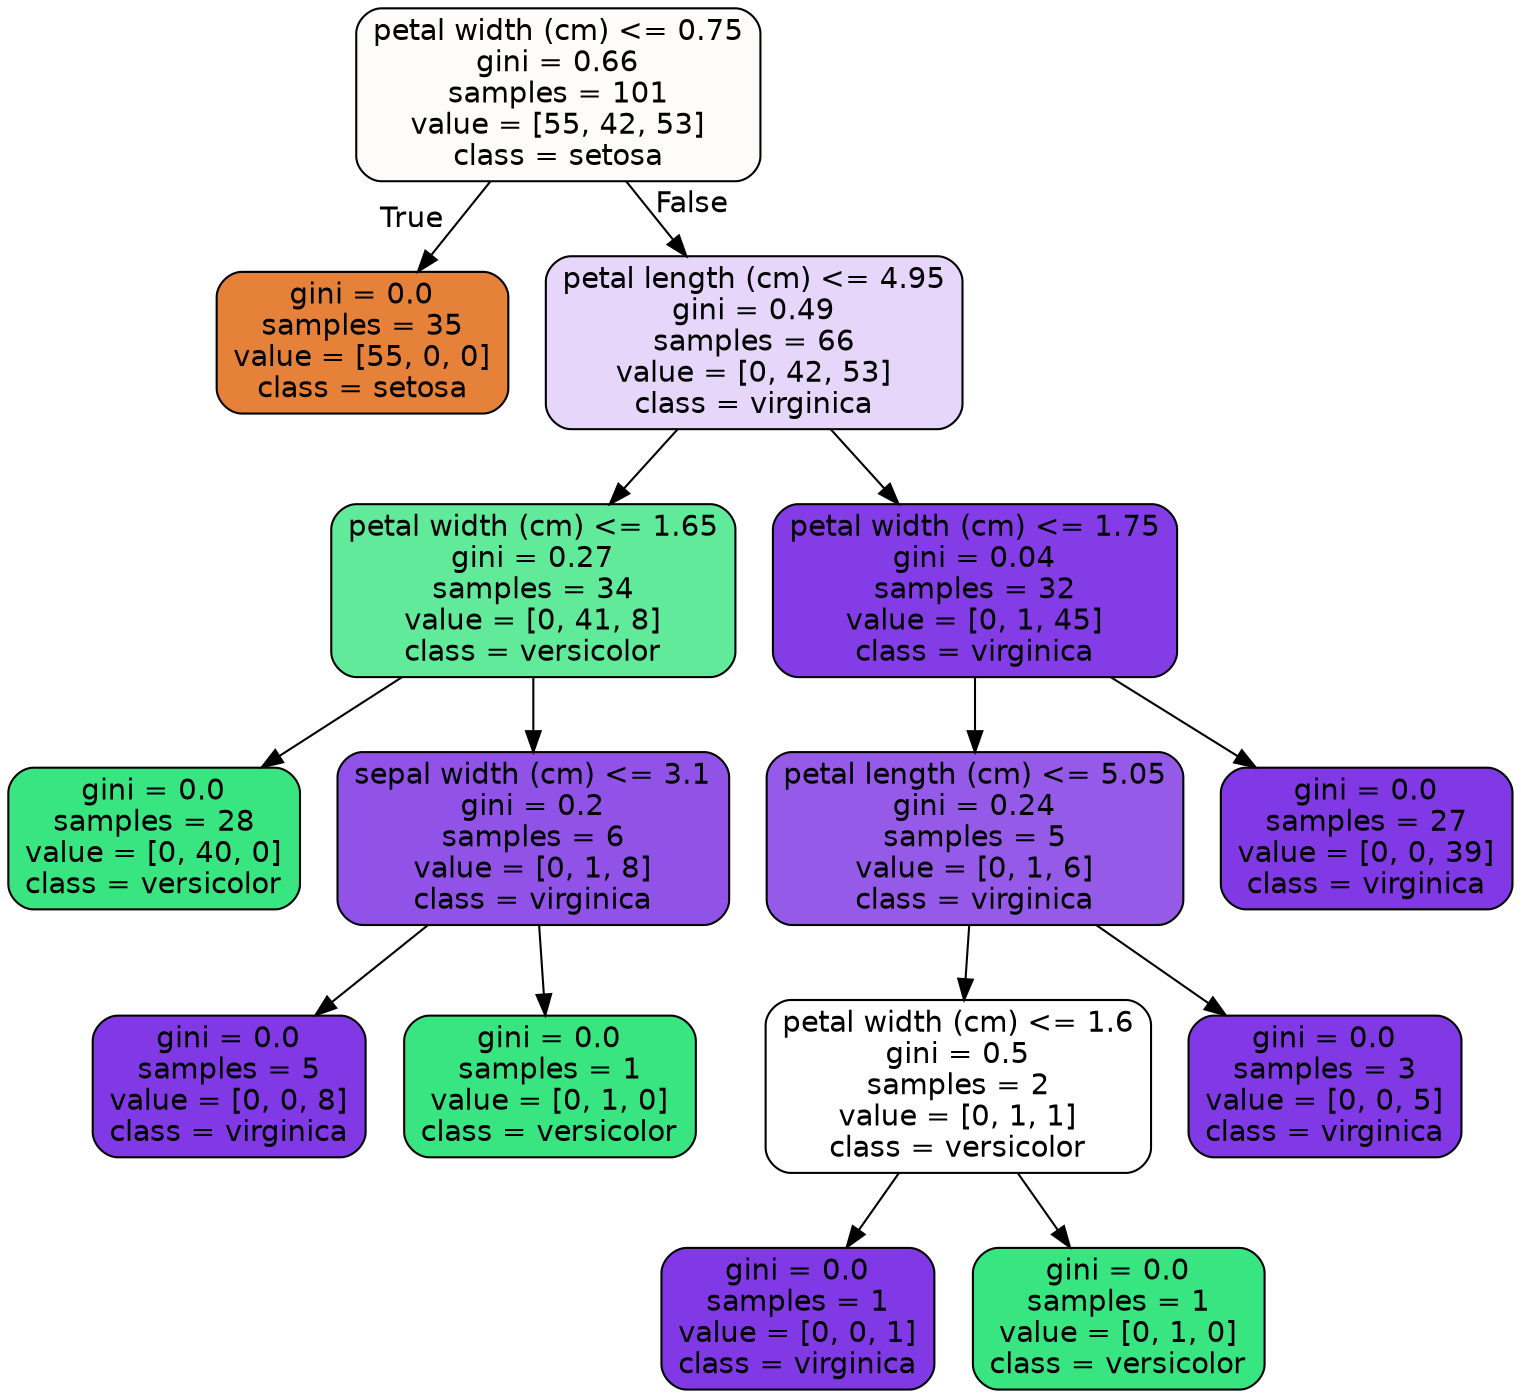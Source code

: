 digraph Tree {
node [shape=box, style="filled, rounded", color="black", fontname=helvetica] ;
edge [fontname=helvetica] ;
0 [label="petal width (cm) <= 0.75\ngini = 0.66\nsamples = 101\nvalue = [55, 42, 53]\nclass = setosa", fillcolor="#fefcfb"] ;
1 [label="gini = 0.0\nsamples = 35\nvalue = [55, 0, 0]\nclass = setosa", fillcolor="#e58139"] ;
0 -> 1 [labeldistance=2.5, labelangle=45, headlabel="True"] ;
2 [label="petal length (cm) <= 4.95\ngini = 0.49\nsamples = 66\nvalue = [0, 42, 53]\nclass = virginica", fillcolor="#e5d6fa"] ;
0 -> 2 [labeldistance=2.5, labelangle=-45, headlabel="False"] ;
3 [label="petal width (cm) <= 1.65\ngini = 0.27\nsamples = 34\nvalue = [0, 41, 8]\nclass = versicolor", fillcolor="#60ea9a"] ;
2 -> 3 ;
4 [label="gini = 0.0\nsamples = 28\nvalue = [0, 40, 0]\nclass = versicolor", fillcolor="#39e581"] ;
3 -> 4 ;
5 [label="sepal width (cm) <= 3.1\ngini = 0.2\nsamples = 6\nvalue = [0, 1, 8]\nclass = virginica", fillcolor="#9152e8"] ;
3 -> 5 ;
6 [label="gini = 0.0\nsamples = 5\nvalue = [0, 0, 8]\nclass = virginica", fillcolor="#8139e5"] ;
5 -> 6 ;
7 [label="gini = 0.0\nsamples = 1\nvalue = [0, 1, 0]\nclass = versicolor", fillcolor="#39e581"] ;
5 -> 7 ;
8 [label="petal width (cm) <= 1.75\ngini = 0.04\nsamples = 32\nvalue = [0, 1, 45]\nclass = virginica", fillcolor="#843de6"] ;
2 -> 8 ;
9 [label="petal length (cm) <= 5.05\ngini = 0.24\nsamples = 5\nvalue = [0, 1, 6]\nclass = virginica", fillcolor="#965ae9"] ;
8 -> 9 ;
10 [label="petal width (cm) <= 1.6\ngini = 0.5\nsamples = 2\nvalue = [0, 1, 1]\nclass = versicolor", fillcolor="#ffffff"] ;
9 -> 10 ;
11 [label="gini = 0.0\nsamples = 1\nvalue = [0, 0, 1]\nclass = virginica", fillcolor="#8139e5"] ;
10 -> 11 ;
12 [label="gini = 0.0\nsamples = 1\nvalue = [0, 1, 0]\nclass = versicolor", fillcolor="#39e581"] ;
10 -> 12 ;
13 [label="gini = 0.0\nsamples = 3\nvalue = [0, 0, 5]\nclass = virginica", fillcolor="#8139e5"] ;
9 -> 13 ;
14 [label="gini = 0.0\nsamples = 27\nvalue = [0, 0, 39]\nclass = virginica", fillcolor="#8139e5"] ;
8 -> 14 ;
}